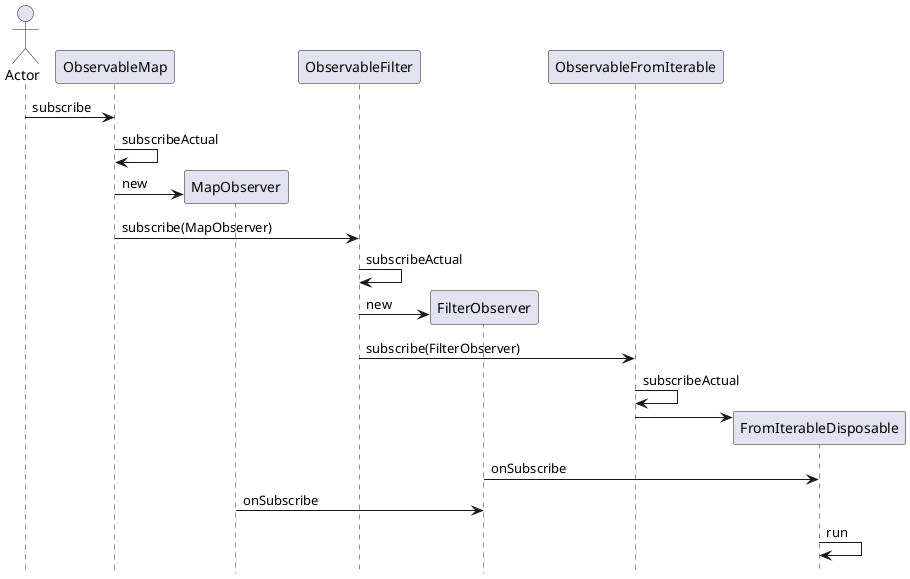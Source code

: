@startuml
hide footbox
actor Actor
Actor -> ObservableMap : subscribe
ObservableMap -> ObservableMap:subscribeActual
create MapObserver
ObservableMap -> MapObserver : new
ObservableMap -> ObservableFilter : subscribe(MapObserver)
ObservableFilter -> ObservableFilter:subscribeActual
create FilterObserver
ObservableFilter -> FilterObserver : new
ObservableFilter -> ObservableFromIterable:subscribe(FilterObserver)
ObservableFromIterable -> ObservableFromIterable:subscribeActual
create FromIterableDisposable
ObservableFromIterable -> FromIterableDisposable
FilterObserver -> FromIterableDisposable:onSubscribe
MapObserver -> FilterObserver:onSubscribe
FromIterableDisposable -> FromIterableDisposable : run
@enduml